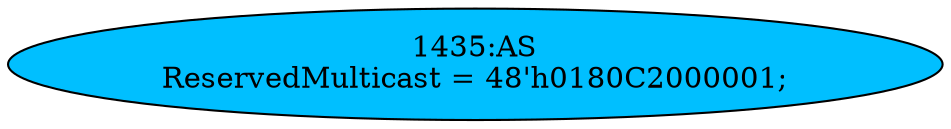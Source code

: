 strict digraph "" {
	node [label="\N"];
	"1435:AS"	 [ast="<pyverilog.vparser.ast.Assign object at 0x7f37fb69a350>",
		def_var="['ReservedMulticast']",
		fillcolor=deepskyblue,
		label="1435:AS
ReservedMulticast = 48'h0180C2000001;",
		statements="[]",
		style=filled,
		typ=Assign,
		use_var="[]"];
}
